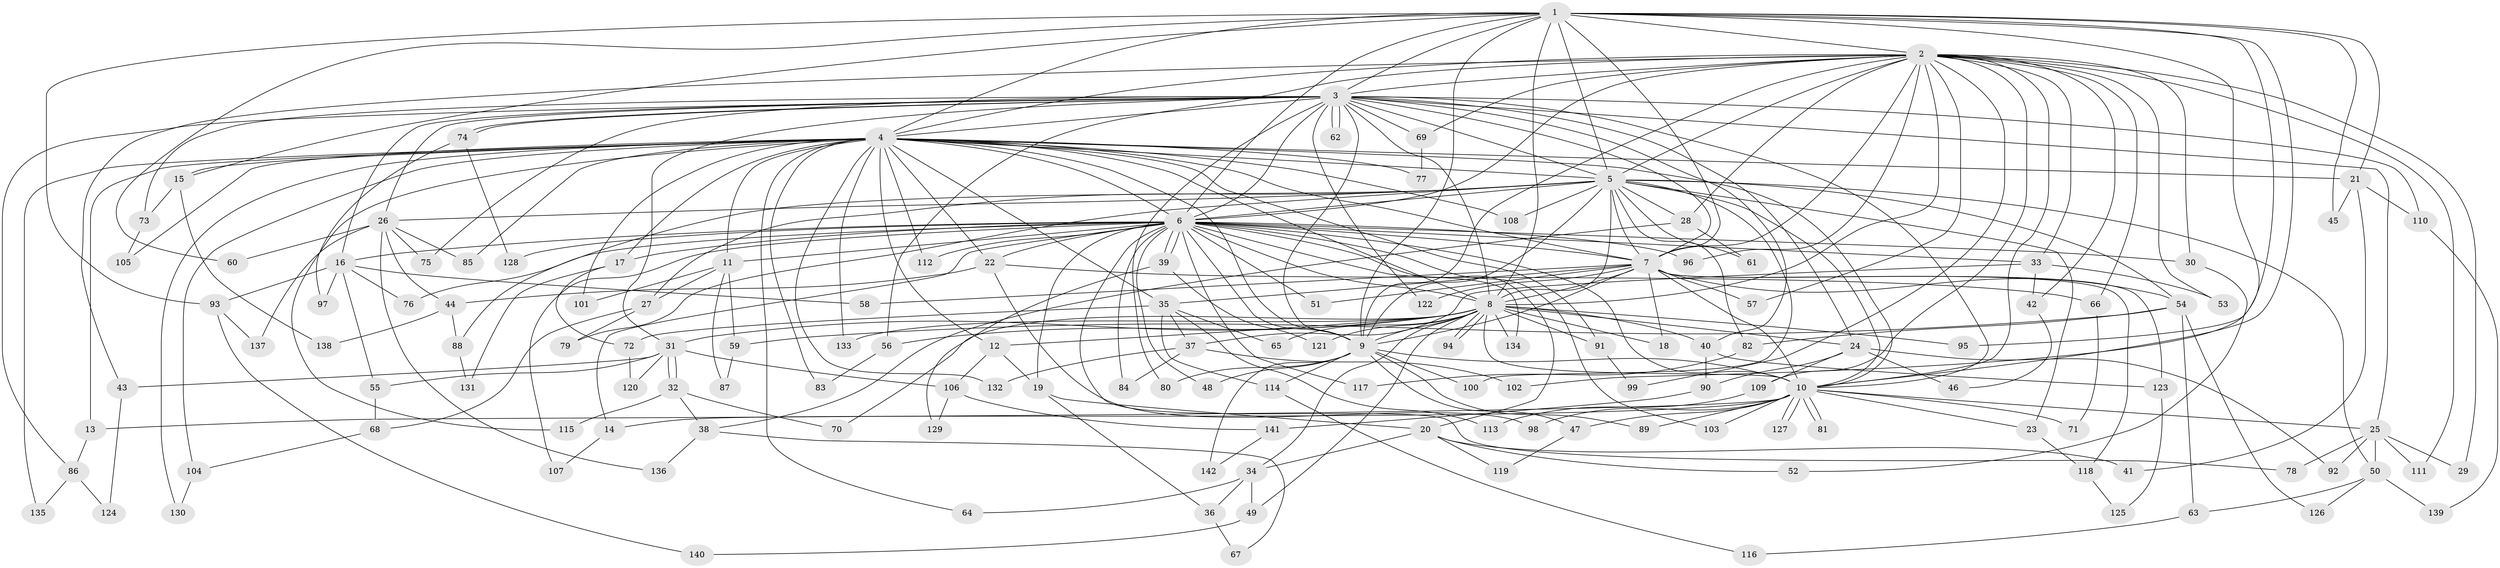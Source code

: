 // Generated by graph-tools (version 1.1) at 2025/11/02/27/25 16:11:00]
// undirected, 142 vertices, 309 edges
graph export_dot {
graph [start="1"]
  node [color=gray90,style=filled];
  1;
  2;
  3;
  4;
  5;
  6;
  7;
  8;
  9;
  10;
  11;
  12;
  13;
  14;
  15;
  16;
  17;
  18;
  19;
  20;
  21;
  22;
  23;
  24;
  25;
  26;
  27;
  28;
  29;
  30;
  31;
  32;
  33;
  34;
  35;
  36;
  37;
  38;
  39;
  40;
  41;
  42;
  43;
  44;
  45;
  46;
  47;
  48;
  49;
  50;
  51;
  52;
  53;
  54;
  55;
  56;
  57;
  58;
  59;
  60;
  61;
  62;
  63;
  64;
  65;
  66;
  67;
  68;
  69;
  70;
  71;
  72;
  73;
  74;
  75;
  76;
  77;
  78;
  79;
  80;
  81;
  82;
  83;
  84;
  85;
  86;
  87;
  88;
  89;
  90;
  91;
  92;
  93;
  94;
  95;
  96;
  97;
  98;
  99;
  100;
  101;
  102;
  103;
  104;
  105;
  106;
  107;
  108;
  109;
  110;
  111;
  112;
  113;
  114;
  115;
  116;
  117;
  118;
  119;
  120;
  121;
  122;
  123;
  124;
  125;
  126;
  127;
  128;
  129;
  130;
  131;
  132;
  133;
  134;
  135;
  136;
  137;
  138;
  139;
  140;
  141;
  142;
  1 -- 2;
  1 -- 3;
  1 -- 4;
  1 -- 5;
  1 -- 6;
  1 -- 7;
  1 -- 8;
  1 -- 9;
  1 -- 10;
  1 -- 15;
  1 -- 21;
  1 -- 45;
  1 -- 60;
  1 -- 93;
  1 -- 95;
  1 -- 102;
  2 -- 3;
  2 -- 4;
  2 -- 5;
  2 -- 6;
  2 -- 7;
  2 -- 8;
  2 -- 9;
  2 -- 10;
  2 -- 28;
  2 -- 29;
  2 -- 30;
  2 -- 33;
  2 -- 42;
  2 -- 43;
  2 -- 53;
  2 -- 56;
  2 -- 57;
  2 -- 66;
  2 -- 69;
  2 -- 96;
  2 -- 99;
  2 -- 109;
  2 -- 111;
  3 -- 4;
  3 -- 5;
  3 -- 6;
  3 -- 7;
  3 -- 8;
  3 -- 9;
  3 -- 10;
  3 -- 16;
  3 -- 24;
  3 -- 25;
  3 -- 26;
  3 -- 31;
  3 -- 40;
  3 -- 62;
  3 -- 62;
  3 -- 69;
  3 -- 73;
  3 -- 74;
  3 -- 74;
  3 -- 75;
  3 -- 80;
  3 -- 86;
  3 -- 110;
  3 -- 122;
  4 -- 5;
  4 -- 6;
  4 -- 7;
  4 -- 8;
  4 -- 9;
  4 -- 10;
  4 -- 11;
  4 -- 12;
  4 -- 13;
  4 -- 15;
  4 -- 17;
  4 -- 21;
  4 -- 22;
  4 -- 35;
  4 -- 64;
  4 -- 77;
  4 -- 83;
  4 -- 85;
  4 -- 91;
  4 -- 101;
  4 -- 104;
  4 -- 105;
  4 -- 108;
  4 -- 112;
  4 -- 115;
  4 -- 130;
  4 -- 132;
  4 -- 133;
  4 -- 135;
  5 -- 6;
  5 -- 7;
  5 -- 8;
  5 -- 9;
  5 -- 10;
  5 -- 23;
  5 -- 26;
  5 -- 27;
  5 -- 28;
  5 -- 50;
  5 -- 54;
  5 -- 61;
  5 -- 79;
  5 -- 82;
  5 -- 88;
  5 -- 100;
  5 -- 108;
  6 -- 7;
  6 -- 8;
  6 -- 9;
  6 -- 10;
  6 -- 11;
  6 -- 14;
  6 -- 16;
  6 -- 17;
  6 -- 19;
  6 -- 20;
  6 -- 22;
  6 -- 30;
  6 -- 33;
  6 -- 39;
  6 -- 39;
  6 -- 48;
  6 -- 51;
  6 -- 76;
  6 -- 78;
  6 -- 84;
  6 -- 96;
  6 -- 103;
  6 -- 107;
  6 -- 112;
  6 -- 117;
  6 -- 128;
  6 -- 134;
  7 -- 8;
  7 -- 9;
  7 -- 10;
  7 -- 18;
  7 -- 35;
  7 -- 51;
  7 -- 54;
  7 -- 57;
  7 -- 58;
  7 -- 118;
  7 -- 122;
  7 -- 123;
  8 -- 9;
  8 -- 10;
  8 -- 12;
  8 -- 18;
  8 -- 24;
  8 -- 31;
  8 -- 34;
  8 -- 40;
  8 -- 49;
  8 -- 56;
  8 -- 65;
  8 -- 70;
  8 -- 91;
  8 -- 94;
  8 -- 94;
  8 -- 95;
  8 -- 121;
  8 -- 133;
  8 -- 134;
  9 -- 10;
  9 -- 47;
  9 -- 48;
  9 -- 80;
  9 -- 89;
  9 -- 100;
  9 -- 114;
  9 -- 142;
  10 -- 13;
  10 -- 14;
  10 -- 23;
  10 -- 25;
  10 -- 47;
  10 -- 71;
  10 -- 81;
  10 -- 81;
  10 -- 89;
  10 -- 98;
  10 -- 103;
  10 -- 127;
  10 -- 127;
  11 -- 27;
  11 -- 59;
  11 -- 87;
  11 -- 101;
  12 -- 19;
  12 -- 106;
  13 -- 86;
  14 -- 107;
  15 -- 73;
  15 -- 138;
  16 -- 55;
  16 -- 58;
  16 -- 76;
  16 -- 93;
  16 -- 97;
  17 -- 72;
  17 -- 131;
  19 -- 20;
  19 -- 36;
  20 -- 34;
  20 -- 41;
  20 -- 52;
  20 -- 119;
  21 -- 41;
  21 -- 45;
  21 -- 110;
  22 -- 44;
  22 -- 66;
  22 -- 98;
  23 -- 118;
  24 -- 46;
  24 -- 90;
  24 -- 92;
  24 -- 109;
  25 -- 29;
  25 -- 50;
  25 -- 78;
  25 -- 92;
  25 -- 111;
  26 -- 44;
  26 -- 60;
  26 -- 75;
  26 -- 85;
  26 -- 136;
  26 -- 137;
  27 -- 68;
  27 -- 79;
  28 -- 38;
  28 -- 61;
  30 -- 52;
  31 -- 32;
  31 -- 32;
  31 -- 43;
  31 -- 55;
  31 -- 106;
  31 -- 120;
  32 -- 38;
  32 -- 70;
  32 -- 115;
  33 -- 37;
  33 -- 42;
  33 -- 53;
  34 -- 36;
  34 -- 49;
  34 -- 64;
  35 -- 37;
  35 -- 65;
  35 -- 72;
  35 -- 113;
  35 -- 114;
  36 -- 67;
  37 -- 84;
  37 -- 102;
  37 -- 132;
  38 -- 67;
  38 -- 136;
  39 -- 121;
  39 -- 129;
  40 -- 90;
  40 -- 123;
  42 -- 46;
  43 -- 124;
  44 -- 88;
  44 -- 138;
  47 -- 119;
  49 -- 140;
  50 -- 63;
  50 -- 126;
  50 -- 139;
  54 -- 59;
  54 -- 63;
  54 -- 82;
  54 -- 126;
  55 -- 68;
  56 -- 83;
  59 -- 87;
  63 -- 116;
  66 -- 71;
  68 -- 104;
  69 -- 77;
  72 -- 120;
  73 -- 105;
  74 -- 97;
  74 -- 128;
  82 -- 117;
  86 -- 124;
  86 -- 135;
  88 -- 131;
  90 -- 141;
  91 -- 99;
  93 -- 137;
  93 -- 140;
  104 -- 130;
  106 -- 129;
  106 -- 141;
  109 -- 113;
  110 -- 139;
  114 -- 116;
  118 -- 125;
  123 -- 125;
  141 -- 142;
}
